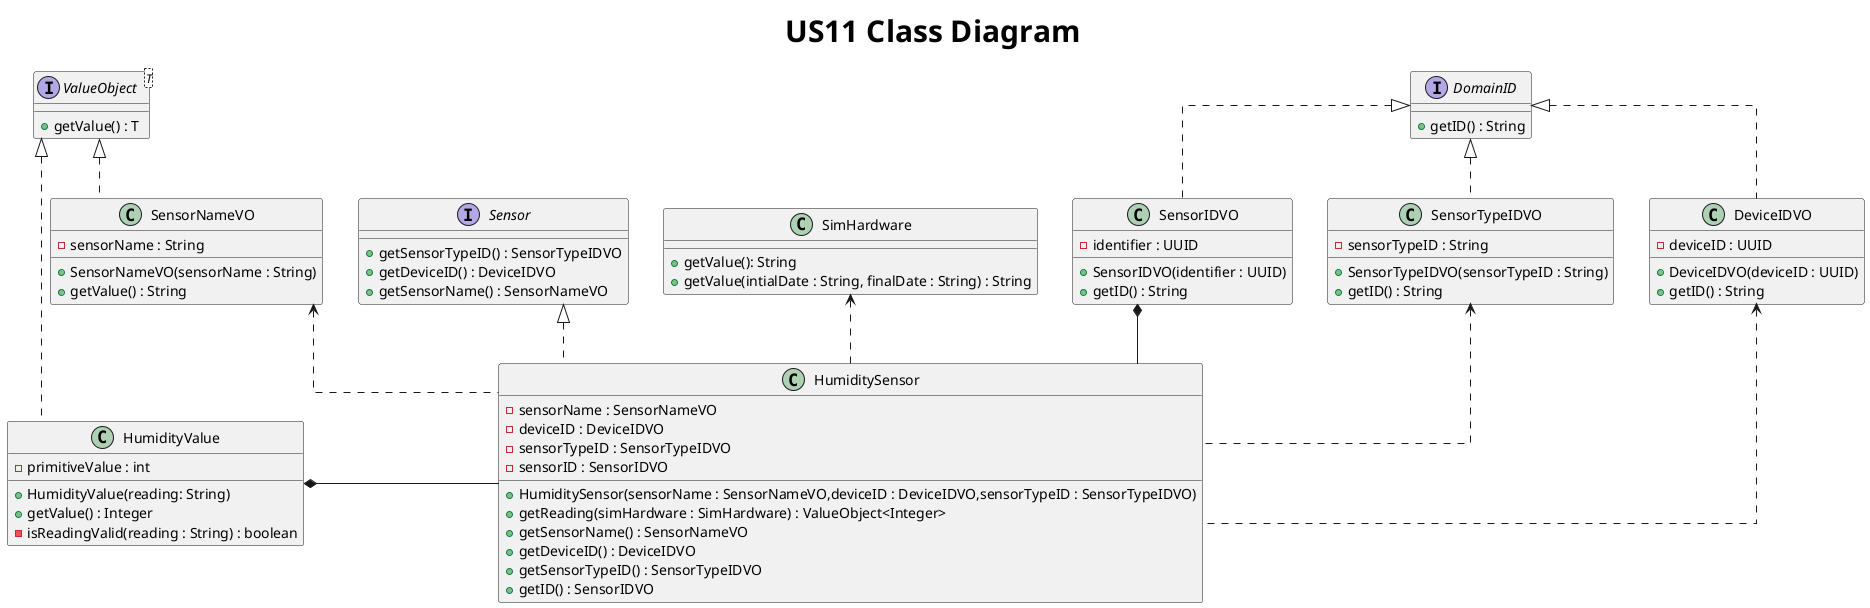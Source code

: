 @startuml
title <size: 30> US11 Class Diagram

skinparam linetype ortho

interface Sensor {

}



interface DomainID{
    + getID() : String
}

interface ValueObject<T> {
    + getValue() : T
}

interface Sensor {
    + getSensorTypeID() : SensorTypeIDVO
    + getDeviceID() : DeviceIDVO
    + getSensorName() : SensorNameVO
}

class HumiditySensor{
    - sensorName : SensorNameVO
    - deviceID : DeviceIDVO
    - sensorTypeID : SensorTypeIDVO
    - sensorID : SensorIDVO



    + HumiditySensor(sensorName : SensorNameVO,deviceID : DeviceIDVO,sensorTypeID : SensorTypeIDVO)
    + getReading(simHardware : SimHardware) : ValueObject<Integer>
    + getSensorName() : SensorNameVO
    + getDeviceID() : DeviceIDVO
    + getSensorTypeID() : SensorTypeIDVO
    + getID() : SensorIDVO
}

class HumidityValue{
    - primitiveValue : int

    + HumidityValue(reading: String)
    + getValue() : Integer
    - isReadingValid(reading : String) : boolean
}

class SimHardware{
    + getValue(): String
    + getValue(intialDate : String, finalDate : String) : String
}

class SensorNameVO{
    - sensorName : String
    + SensorNameVO(sensorName : String)
    + getValue() : String
}

class SensorIDVO{
    - identifier : UUID
    + SensorIDVO(identifier : UUID)
    + getID() : String
}


class SensorTypeIDVO{
    - sensorTypeID : String
    + SensorTypeIDVO(sensorTypeID : String)
    + getID() : String
}

class DeviceIDVO{
    - deviceID : UUID
    + DeviceIDVO(deviceID : UUID)
    + getID() : String
}


Sensor <|.. HumiditySensor
SimHardware <.. HumiditySensor

SensorNameVO <.. HumiditySensor
SensorIDVO *-- HumiditySensor
HumidityValue *--right HumiditySensor
SensorTypeIDVO <.. HumiditySensor
DeviceIDVO <.. HumiditySensor

ValueObject <|.. SensorNameVO
DomainID  <|.. SensorIDVO
DomainID  <|.. SensorTypeIDVO
DomainID  <|.. DeviceIDVO

ValueObject <|.. HumidityValue

@enduml